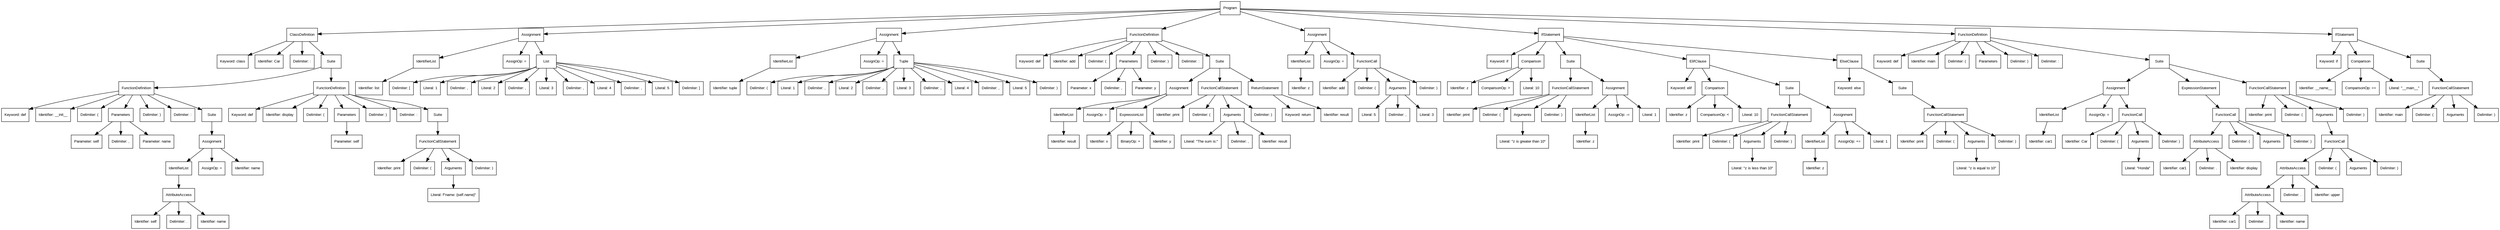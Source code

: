 digraph ParseTree {
  node [shape=box, fontname="Arial", fontsize=10];
  node0 [label="Program"];
  node1 [label="ClassDefinition"];
  node2 [label="Keyword: class"];
  node1 -> node2;
  node3 [label="Identifier: Car"];
  node1 -> node3;
  node4 [label="Delimiter: :"];
  node1 -> node4;
  node5 [label="Suite"];
  node6 [label="FunctionDefinition"];
  node7 [label="Keyword: def"];
  node6 -> node7;
  node8 [label="Identifier: __init__"];
  node6 -> node8;
  node9 [label="Delimiter: ("];
  node6 -> node9;
  node10 [label="Parameters"];
  node11 [label="Parameter: self"];
  node10 -> node11;
  node12 [label="Delimiter: ,"];
  node10 -> node12;
  node13 [label="Parameter: name"];
  node10 -> node13;
  node6 -> node10;
  node14 [label="Delimiter: )"];
  node6 -> node14;
  node15 [label="Delimiter: :"];
  node6 -> node15;
  node16 [label="Suite"];
  node17 [label="Assignment"];
  node18 [label="IdentifierList"];
  node19 [label="AttributeAccess"];
  node20 [label="Identifier: self"];
  node19 -> node20;
  node21 [label="Delimiter: ."];
  node19 -> node21;
  node22 [label="Identifier: name"];
  node19 -> node22;
  node18 -> node19;
  node17 -> node18;
  node23 [label="AssignOp: ="];
  node17 -> node23;
  node24 [label="Identifier: name"];
  node17 -> node24;
  node16 -> node17;
  node6 -> node16;
  node5 -> node6;
  node25 [label="FunctionDefinition"];
  node26 [label="Keyword: def"];
  node25 -> node26;
  node27 [label="Identifier: display"];
  node25 -> node27;
  node28 [label="Delimiter: ("];
  node25 -> node28;
  node29 [label="Parameters"];
  node30 [label="Parameter: self"];
  node29 -> node30;
  node25 -> node29;
  node31 [label="Delimiter: )"];
  node25 -> node31;
  node32 [label="Delimiter: :"];
  node25 -> node32;
  node33 [label="Suite"];
  node34 [label="FunctionCallStatement"];
  node35 [label="Identifier: print"];
  node34 -> node35;
  node36 [label="Delimiter: ("];
  node34 -> node36;
  node37 [label="Arguments"];
  node38 [label="Literal: f\"name: {self.name}\""];
  node37 -> node38;
  node34 -> node37;
  node39 [label="Delimiter: )"];
  node34 -> node39;
  node33 -> node34;
  node25 -> node33;
  node5 -> node25;
  node1 -> node5;
  node0 -> node1;
  node40 [label="Assignment"];
  node41 [label="IdentifierList"];
  node42 [label="Identifier: list"];
  node41 -> node42;
  node40 -> node41;
  node43 [label="AssignOp: ="];
  node40 -> node43;
  node44 [label="List"];
  node45 [label="Delimiter: ["];
  node44 -> node45;
  node46 [label="Literal: 1"];
  node44 -> node46;
  node47 [label="Delimiter: ,"];
  node44 -> node47;
  node48 [label="Literal: 2"];
  node44 -> node48;
  node49 [label="Delimiter: ,"];
  node44 -> node49;
  node50 [label="Literal: 3"];
  node44 -> node50;
  node51 [label="Delimiter: ,"];
  node44 -> node51;
  node52 [label="Literal: 4"];
  node44 -> node52;
  node53 [label="Delimiter: ,"];
  node44 -> node53;
  node54 [label="Literal: 5"];
  node44 -> node54;
  node55 [label="Delimiter: ]"];
  node44 -> node55;
  node40 -> node44;
  node0 -> node40;
  node56 [label="Assignment"];
  node57 [label="IdentifierList"];
  node58 [label="Identifier: tuple"];
  node57 -> node58;
  node56 -> node57;
  node59 [label="AssignOp: ="];
  node56 -> node59;
  node60 [label="Tuple"];
  node61 [label="Delimiter: ("];
  node60 -> node61;
  node62 [label="Literal: 1"];
  node60 -> node62;
  node63 [label="Delimiter: ,"];
  node60 -> node63;
  node64 [label="Literal: 2"];
  node60 -> node64;
  node65 [label="Delimiter: ,"];
  node60 -> node65;
  node66 [label="Literal: 3"];
  node60 -> node66;
  node67 [label="Delimiter: ,"];
  node60 -> node67;
  node68 [label="Literal: 4"];
  node60 -> node68;
  node69 [label="Delimiter: ,"];
  node60 -> node69;
  node70 [label="Literal: 5"];
  node60 -> node70;
  node71 [label="Delimiter: )"];
  node60 -> node71;
  node56 -> node60;
  node0 -> node56;
  node72 [label="FunctionDefinition"];
  node73 [label="Keyword: def"];
  node72 -> node73;
  node74 [label="Identifier: add"];
  node72 -> node74;
  node75 [label="Delimiter: ("];
  node72 -> node75;
  node76 [label="Parameters"];
  node77 [label="Parameter: x"];
  node76 -> node77;
  node78 [label="Delimiter: ,"];
  node76 -> node78;
  node79 [label="Parameter: y"];
  node76 -> node79;
  node72 -> node76;
  node80 [label="Delimiter: )"];
  node72 -> node80;
  node81 [label="Delimiter: :"];
  node72 -> node81;
  node82 [label="Suite"];
  node83 [label="Assignment"];
  node84 [label="IdentifierList"];
  node85 [label="Identifier: result"];
  node84 -> node85;
  node83 -> node84;
  node86 [label="AssignOp: ="];
  node83 -> node86;
  node87 [label="ExpressionList"];
  node88 [label="Identifier: x"];
  node87 -> node88;
  node89 [label="BinaryOp: +"];
  node87 -> node89;
  node90 [label="Identifier: y"];
  node87 -> node90;
  node83 -> node87;
  node82 -> node83;
  node91 [label="FunctionCallStatement"];
  node92 [label="Identifier: print"];
  node91 -> node92;
  node93 [label="Delimiter: ("];
  node91 -> node93;
  node94 [label="Arguments"];
  node95 [label="Literal: \"The sum is:\""];
  node94 -> node95;
  node96 [label="Delimiter: ,"];
  node94 -> node96;
  node97 [label="Identifier: result"];
  node94 -> node97;
  node91 -> node94;
  node98 [label="Delimiter: )"];
  node91 -> node98;
  node82 -> node91;
  node99 [label="ReturnStatement"];
  node100 [label="Keyword: return"];
  node99 -> node100;
  node101 [label="Identifier: result"];
  node99 -> node101;
  node82 -> node99;
  node72 -> node82;
  node0 -> node72;
  node102 [label="Assignment"];
  node103 [label="IdentifierList"];
  node104 [label="Identifier: z"];
  node103 -> node104;
  node102 -> node103;
  node105 [label="AssignOp: ="];
  node102 -> node105;
  node106 [label="FunctionCall"];
  node107 [label="Identifier: add"];
  node106 -> node107;
  node108 [label="Delimiter: ("];
  node106 -> node108;
  node109 [label="Arguments"];
  node110 [label="Literal: 5"];
  node109 -> node110;
  node111 [label="Delimiter: ,"];
  node109 -> node111;
  node112 [label="Literal: 3"];
  node109 -> node112;
  node106 -> node109;
  node113 [label="Delimiter: )"];
  node106 -> node113;
  node102 -> node106;
  node0 -> node102;
  node114 [label="IfStatement"];
  node115 [label="Keyword: if"];
  node114 -> node115;
  node116 [label="Comparison"];
  node117 [label="Identifier: z"];
  node116 -> node117;
  node118 [label="ComparisonOp: >"];
  node116 -> node118;
  node119 [label="Literal: 10"];
  node116 -> node119;
  node114 -> node116;
  node120 [label="Suite"];
  node121 [label="FunctionCallStatement"];
  node122 [label="Identifier: print"];
  node121 -> node122;
  node123 [label="Delimiter: ("];
  node121 -> node123;
  node124 [label="Arguments"];
  node125 [label="Literal: \"z is greater than 10\""];
  node124 -> node125;
  node121 -> node124;
  node126 [label="Delimiter: )"];
  node121 -> node126;
  node120 -> node121;
  node127 [label="Assignment"];
  node128 [label="IdentifierList"];
  node129 [label="Identifier: z"];
  node128 -> node129;
  node127 -> node128;
  node130 [label="AssignOp: -="];
  node127 -> node130;
  node131 [label="Literal: 1"];
  node127 -> node131;
  node120 -> node127;
  node114 -> node120;
  node132 [label="ElifClause"];
  node133 [label="Keyword: elif"];
  node132 -> node133;
  node134 [label="Comparison"];
  node135 [label="Identifier: z"];
  node134 -> node135;
  node136 [label="ComparisonOp: <"];
  node134 -> node136;
  node137 [label="Literal: 10"];
  node134 -> node137;
  node132 -> node134;
  node138 [label="Suite"];
  node139 [label="FunctionCallStatement"];
  node140 [label="Identifier: print"];
  node139 -> node140;
  node141 [label="Delimiter: ("];
  node139 -> node141;
  node142 [label="Arguments"];
  node143 [label="Literal: \"z is less than 10\""];
  node142 -> node143;
  node139 -> node142;
  node144 [label="Delimiter: )"];
  node139 -> node144;
  node138 -> node139;
  node145 [label="Assignment"];
  node146 [label="IdentifierList"];
  node147 [label="Identifier: z"];
  node146 -> node147;
  node145 -> node146;
  node148 [label="AssignOp: +="];
  node145 -> node148;
  node149 [label="Literal: 1"];
  node145 -> node149;
  node138 -> node145;
  node132 -> node138;
  node114 -> node132;
  node150 [label="ElseClause"];
  node151 [label="Keyword: else"];
  node150 -> node151;
  node152 [label="Suite"];
  node153 [label="FunctionCallStatement"];
  node154 [label="Identifier: print"];
  node153 -> node154;
  node155 [label="Delimiter: ("];
  node153 -> node155;
  node156 [label="Arguments"];
  node157 [label="Literal: \"z is equal to 10\""];
  node156 -> node157;
  node153 -> node156;
  node158 [label="Delimiter: )"];
  node153 -> node158;
  node152 -> node153;
  node150 -> node152;
  node114 -> node150;
  node0 -> node114;
  node159 [label="FunctionDefinition"];
  node160 [label="Keyword: def"];
  node159 -> node160;
  node161 [label="Identifier: main"];
  node159 -> node161;
  node162 [label="Delimiter: ("];
  node159 -> node162;
  node163 [label="Parameters"];
  node159 -> node163;
  node164 [label="Delimiter: )"];
  node159 -> node164;
  node165 [label="Delimiter: :"];
  node159 -> node165;
  node166 [label="Suite"];
  node167 [label="Assignment"];
  node168 [label="IdentifierList"];
  node169 [label="Identifier: car1"];
  node168 -> node169;
  node167 -> node168;
  node170 [label="AssignOp: ="];
  node167 -> node170;
  node171 [label="FunctionCall"];
  node172 [label="Identifier: Car"];
  node171 -> node172;
  node173 [label="Delimiter: ("];
  node171 -> node173;
  node174 [label="Arguments"];
  node175 [label="Literal: \"Honda\""];
  node174 -> node175;
  node171 -> node174;
  node176 [label="Delimiter: )"];
  node171 -> node176;
  node167 -> node171;
  node166 -> node167;
  node177 [label="ExpressionStatement"];
  node178 [label="FunctionCall"];
  node179 [label="AttributeAccess"];
  node180 [label="Identifier: car1"];
  node179 -> node180;
  node181 [label="Delimiter: ."];
  node179 -> node181;
  node182 [label="Identifier: display"];
  node179 -> node182;
  node178 -> node179;
  node183 [label="Delimiter: ("];
  node178 -> node183;
  node184 [label="Arguments"];
  node178 -> node184;
  node185 [label="Delimiter: )"];
  node178 -> node185;
  node177 -> node178;
  node166 -> node177;
  node186 [label="FunctionCallStatement"];
  node187 [label="Identifier: print"];
  node186 -> node187;
  node188 [label="Delimiter: ("];
  node186 -> node188;
  node189 [label="Arguments"];
  node190 [label="FunctionCall"];
  node191 [label="AttributeAccess"];
  node192 [label="AttributeAccess"];
  node193 [label="Identifier: car1"];
  node192 -> node193;
  node194 [label="Delimiter: ."];
  node192 -> node194;
  node195 [label="Identifier: name"];
  node192 -> node195;
  node191 -> node192;
  node196 [label="Delimiter: ."];
  node191 -> node196;
  node197 [label="Identifier: upper"];
  node191 -> node197;
  node190 -> node191;
  node198 [label="Delimiter: ("];
  node190 -> node198;
  node199 [label="Arguments"];
  node190 -> node199;
  node200 [label="Delimiter: )"];
  node190 -> node200;
  node189 -> node190;
  node186 -> node189;
  node201 [label="Delimiter: )"];
  node186 -> node201;
  node166 -> node186;
  node159 -> node166;
  node0 -> node159;
  node202 [label="IfStatement"];
  node203 [label="Keyword: if"];
  node202 -> node203;
  node204 [label="Comparison"];
  node205 [label="Identifier: __name__"];
  node204 -> node205;
  node206 [label="ComparisonOp: =="];
  node204 -> node206;
  node207 [label="Literal: \"__main__\""];
  node204 -> node207;
  node202 -> node204;
  node208 [label="Suite"];
  node209 [label="FunctionCallStatement"];
  node210 [label="Identifier: main"];
  node209 -> node210;
  node211 [label="Delimiter: ("];
  node209 -> node211;
  node212 [label="Arguments"];
  node209 -> node212;
  node213 [label="Delimiter: )"];
  node209 -> node213;
  node208 -> node209;
  node202 -> node208;
  node0 -> node202;
}
